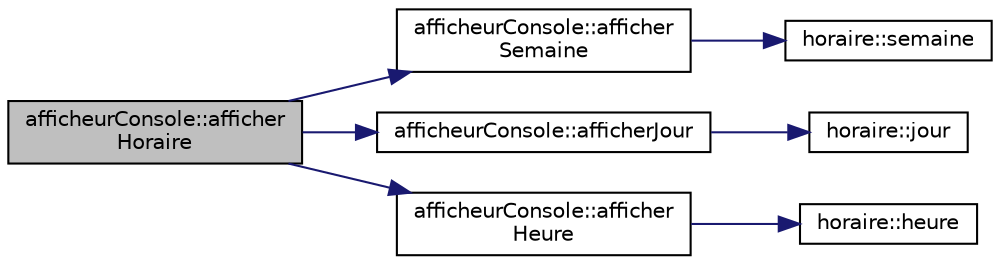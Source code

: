 digraph "afficheurConsole::afficherHoraire"
{
  edge [fontname="Helvetica",fontsize="10",labelfontname="Helvetica",labelfontsize="10"];
  node [fontname="Helvetica",fontsize="10",shape=record];
  rankdir="LR";
  Node53 [label="afficheurConsole::afficher\lHoraire",height=0.2,width=0.4,color="black", fillcolor="grey75", style="filled", fontcolor="black"];
  Node53 -> Node54 [color="midnightblue",fontsize="10",style="solid",fontname="Helvetica"];
  Node54 [label="afficheurConsole::afficher\lSemaine",height=0.2,width=0.4,color="black", fillcolor="white", style="filled",URL="$classafficheur_console.html#abfe04587616b0cfa166a2a374febab9e",tooltip="Renvoie dans ost le numero de la semaine de l&#39;horaire h. "];
  Node54 -> Node55 [color="midnightblue",fontsize="10",style="solid",fontname="Helvetica"];
  Node55 [label="horaire::semaine",height=0.2,width=0.4,color="black", fillcolor="white", style="filled",URL="$classhoraire.html#ae53308a6dd6c802a5f2b21ffc93c0ed4",tooltip="Renvoie le numero de la semaine. "];
  Node53 -> Node56 [color="midnightblue",fontsize="10",style="solid",fontname="Helvetica"];
  Node56 [label="afficheurConsole::afficherJour",height=0.2,width=0.4,color="black", fillcolor="white", style="filled",URL="$classafficheur_console.html#a473e26b25b3943f4ccd583c2d82e28d6",tooltip="Renvoie dans ost le nom du jour de la semaine de l&#39;horaire h. "];
  Node56 -> Node57 [color="midnightblue",fontsize="10",style="solid",fontname="Helvetica"];
  Node57 [label="horaire::jour",height=0.2,width=0.4,color="black", fillcolor="white", style="filled",URL="$classhoraire.html#a974c25bda0b56a5abcfa64de32a6ccf0",tooltip="Renvoie le numero du jour. "];
  Node53 -> Node58 [color="midnightblue",fontsize="10",style="solid",fontname="Helvetica"];
  Node58 [label="afficheurConsole::afficher\lHeure",height=0.2,width=0.4,color="black", fillcolor="white", style="filled",URL="$classafficheur_console.html#ae663714ce60a860523a4498679329c74",tooltip="Renvoie dans ost la plage horaire de l&#39;horaire h. "];
  Node58 -> Node59 [color="midnightblue",fontsize="10",style="solid",fontname="Helvetica"];
  Node59 [label="horaire::heure",height=0.2,width=0.4,color="black", fillcolor="white", style="filled",URL="$classhoraire.html#a3ddd3f0b63ef3c95802634d9ba072e0a",tooltip="Renvoie le numero de l&#39;heure. "];
}
